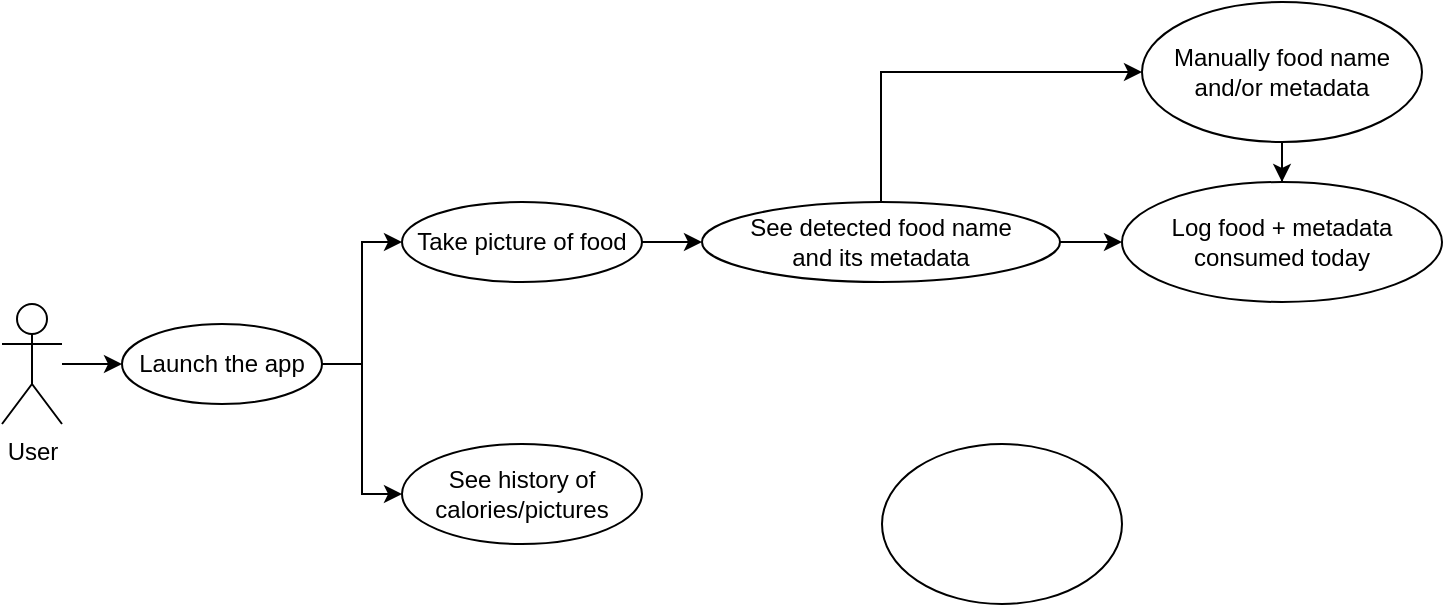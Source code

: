 <mxfile version="21.7.1" type="github">
  <diagram name="Page-1" id="LvjpsSYiFBj9zBLGzPmu">
    <mxGraphModel dx="989" dy="523" grid="1" gridSize="10" guides="1" tooltips="1" connect="1" arrows="1" fold="1" page="1" pageScale="1" pageWidth="827" pageHeight="1169" math="0" shadow="0">
      <root>
        <mxCell id="0" />
        <mxCell id="1" parent="0" />
        <mxCell id="Urzz401wbMbn4Pt66lUd-5" style="edgeStyle=orthogonalEdgeStyle;rounded=0;orthogonalLoop=1;jettySize=auto;html=1;entryX=0;entryY=0.5;entryDx=0;entryDy=0;" edge="1" parent="1" source="Urzz401wbMbn4Pt66lUd-2" target="Urzz401wbMbn4Pt66lUd-4">
          <mxGeometry relative="1" as="geometry" />
        </mxCell>
        <mxCell id="Urzz401wbMbn4Pt66lUd-2" value="User" style="shape=umlActor;verticalLabelPosition=bottom;verticalAlign=top;html=1;outlineConnect=0;" vertex="1" parent="1">
          <mxGeometry x="21" y="290" width="30" height="60" as="geometry" />
        </mxCell>
        <mxCell id="Urzz401wbMbn4Pt66lUd-9" style="edgeStyle=orthogonalEdgeStyle;rounded=0;orthogonalLoop=1;jettySize=auto;html=1;entryX=0;entryY=0.5;entryDx=0;entryDy=0;" edge="1" parent="1" source="Urzz401wbMbn4Pt66lUd-4" target="Urzz401wbMbn4Pt66lUd-7">
          <mxGeometry relative="1" as="geometry" />
        </mxCell>
        <mxCell id="Urzz401wbMbn4Pt66lUd-10" style="edgeStyle=orthogonalEdgeStyle;rounded=0;orthogonalLoop=1;jettySize=auto;html=1;entryX=0;entryY=0.5;entryDx=0;entryDy=0;" edge="1" parent="1" source="Urzz401wbMbn4Pt66lUd-4" target="Urzz401wbMbn4Pt66lUd-6">
          <mxGeometry relative="1" as="geometry" />
        </mxCell>
        <mxCell id="Urzz401wbMbn4Pt66lUd-4" value="Launch the app" style="ellipse;whiteSpace=wrap;html=1;" vertex="1" parent="1">
          <mxGeometry x="81" y="300" width="100" height="40" as="geometry" />
        </mxCell>
        <mxCell id="Urzz401wbMbn4Pt66lUd-12" style="edgeStyle=orthogonalEdgeStyle;rounded=0;orthogonalLoop=1;jettySize=auto;html=1;entryX=0;entryY=0.5;entryDx=0;entryDy=0;" edge="1" parent="1" source="Urzz401wbMbn4Pt66lUd-6" target="Urzz401wbMbn4Pt66lUd-11">
          <mxGeometry relative="1" as="geometry" />
        </mxCell>
        <mxCell id="Urzz401wbMbn4Pt66lUd-6" value="Take picture of food" style="ellipse;whiteSpace=wrap;html=1;" vertex="1" parent="1">
          <mxGeometry x="221" y="239" width="120" height="40" as="geometry" />
        </mxCell>
        <mxCell id="Urzz401wbMbn4Pt66lUd-7" value="See history of calories/pictures" style="ellipse;whiteSpace=wrap;html=1;" vertex="1" parent="1">
          <mxGeometry x="221" y="360" width="120" height="50" as="geometry" />
        </mxCell>
        <mxCell id="Urzz401wbMbn4Pt66lUd-16" style="edgeStyle=orthogonalEdgeStyle;rounded=0;orthogonalLoop=1;jettySize=auto;html=1;entryX=0;entryY=0.5;entryDx=0;entryDy=0;" edge="1" parent="1" source="Urzz401wbMbn4Pt66lUd-11" target="Urzz401wbMbn4Pt66lUd-13">
          <mxGeometry relative="1" as="geometry">
            <mxPoint x="460.5" y="179" as="targetPoint" />
            <Array as="points">
              <mxPoint x="461" y="174" />
            </Array>
          </mxGeometry>
        </mxCell>
        <mxCell id="Urzz401wbMbn4Pt66lUd-19" style="edgeStyle=orthogonalEdgeStyle;rounded=0;orthogonalLoop=1;jettySize=auto;html=1;entryX=0;entryY=0.5;entryDx=0;entryDy=0;" edge="1" parent="1" source="Urzz401wbMbn4Pt66lUd-11" target="Urzz401wbMbn4Pt66lUd-17">
          <mxGeometry relative="1" as="geometry" />
        </mxCell>
        <mxCell id="Urzz401wbMbn4Pt66lUd-11" value="See detected food name &lt;br&gt;and its metadata" style="ellipse;whiteSpace=wrap;html=1;" vertex="1" parent="1">
          <mxGeometry x="371" y="239" width="179" height="40" as="geometry" />
        </mxCell>
        <mxCell id="Urzz401wbMbn4Pt66lUd-18" style="edgeStyle=orthogonalEdgeStyle;rounded=0;orthogonalLoop=1;jettySize=auto;html=1;entryX=0.5;entryY=0;entryDx=0;entryDy=0;" edge="1" parent="1" source="Urzz401wbMbn4Pt66lUd-13" target="Urzz401wbMbn4Pt66lUd-17">
          <mxGeometry relative="1" as="geometry" />
        </mxCell>
        <mxCell id="Urzz401wbMbn4Pt66lUd-13" value="Manually food name and/or metadata" style="ellipse;whiteSpace=wrap;html=1;" vertex="1" parent="1">
          <mxGeometry x="591" y="139" width="140" height="70" as="geometry" />
        </mxCell>
        <mxCell id="Urzz401wbMbn4Pt66lUd-17" value="Log food + metadata consumed today" style="ellipse;whiteSpace=wrap;html=1;" vertex="1" parent="1">
          <mxGeometry x="581" y="229" width="160" height="60" as="geometry" />
        </mxCell>
        <mxCell id="Urzz401wbMbn4Pt66lUd-20" value="" style="ellipse;whiteSpace=wrap;html=1;" vertex="1" parent="1">
          <mxGeometry x="461" y="360" width="120" height="80" as="geometry" />
        </mxCell>
      </root>
    </mxGraphModel>
  </diagram>
</mxfile>
